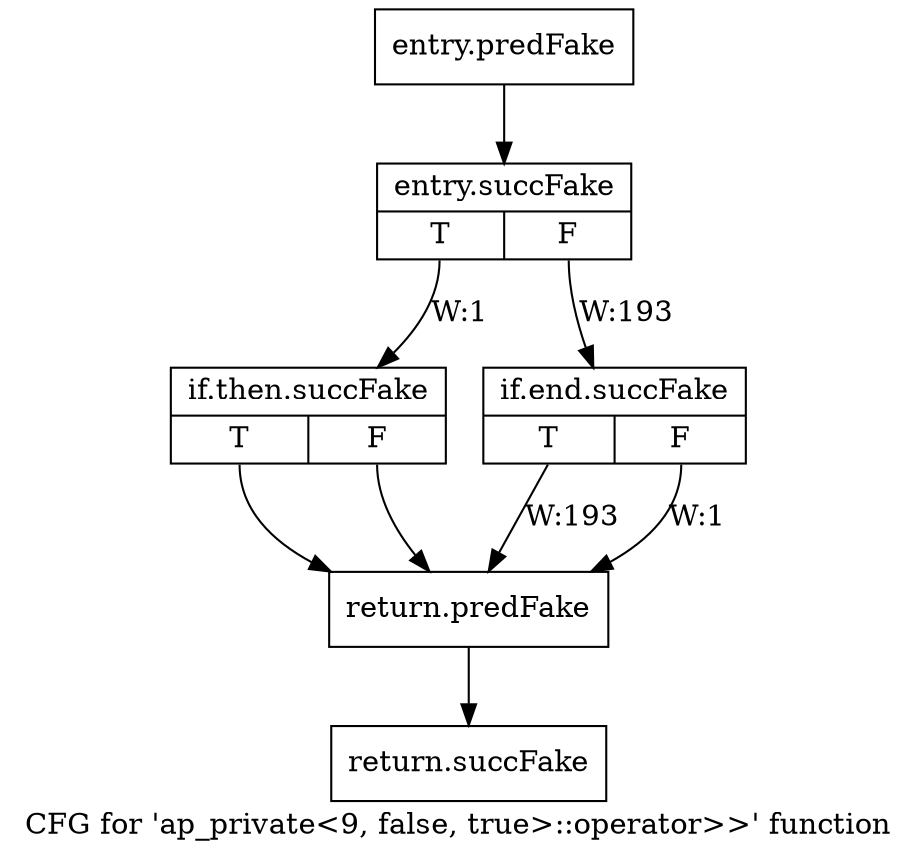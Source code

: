 digraph "CFG for 'ap_private\<9, false, true\>::operator\>\>' function" {
	label="CFG for 'ap_private\<9, false, true\>::operator\>\>' function";

	Node0x3afe700 [shape=record,filename="",linenumber="",label="{entry.predFake}"];
	Node0x3afe700 -> Node0x3e84430[ callList="" memoryops="" filename="/tools/Xilinx/Vitis_HLS/2022.1/include/etc/ap_private.h" execusionnum="192"];
	Node0x3e84430 [shape=record,filename="/tools/Xilinx/Vitis_HLS/2022.1/include/etc/ap_private.h",linenumber="2712",label="{entry.succFake|{<s0>T|<s1>F}}"];
	Node0x3e84430:s0 -> Node0x3b8a640[label="W:1" callList="" memoryops="" filename="/tools/Xilinx/Vitis_HLS/2022.1/include/etc/ap_private.h" execusionnum="0"];
	Node0x3e84430:s1 -> Node0x3b8a720[label="W:193" callList="" memoryops="" filename="/tools/Xilinx/Vitis_HLS/2022.1/include/etc/ap_private.h" execusionnum="192"];
	Node0x3b8a640 [shape=record,filename="/tools/Xilinx/Vitis_HLS/2022.1/include/etc/ap_private.h",linenumber="2712",label="{if.then.succFake|{<s0>T|<s1>F}}"];
	Node0x3b8a640:s0 -> Node0x3afe930[ callList="" memoryops="" filename="/tools/Xilinx/Vitis_HLS/2022.1/include/etc/ap_private.h" execusionnum="0"];
	Node0x3b8a640:s1 -> Node0x3afe930[ callList="" memoryops="" filename="/tools/Xilinx/Vitis_HLS/2022.1/include/etc/ap_private.h" execusionnum="0"];
	Node0x3b8a720 [shape=record,filename="/tools/Xilinx/Vitis_HLS/2022.1/include/etc/ap_private.h",linenumber="2712",label="{if.end.succFake|{<s0>T|<s1>F}}"];
	Node0x3b8a720:s0 -> Node0x3afe930[label="W:193" callList="" memoryops="" filename="/tools/Xilinx/Vitis_HLS/2022.1/include/etc/ap_private.h" execusionnum="192"];
	Node0x3b8a720:s1 -> Node0x3afe930[label="W:1" callList="" memoryops="" filename="/tools/Xilinx/Vitis_HLS/2022.1/include/etc/ap_private.h" execusionnum="0"];
	Node0x3afe930 [shape=record,filename="/tools/Xilinx/Vitis_HLS/2022.1/include/etc/ap_private.h",linenumber="2712",label="{return.predFake}"];
	Node0x3afe930 -> Node0x3e84910[ callList="" memoryops="" filename="/tools/Xilinx/Vitis_HLS/2022.1/include/etc/ap_private.h" execusionnum="192"];
	Node0x3e84910 [shape=record,filename="/tools/Xilinx/Vitis_HLS/2022.1/include/etc/ap_private.h",linenumber="2712",label="{return.succFake}"];
}
